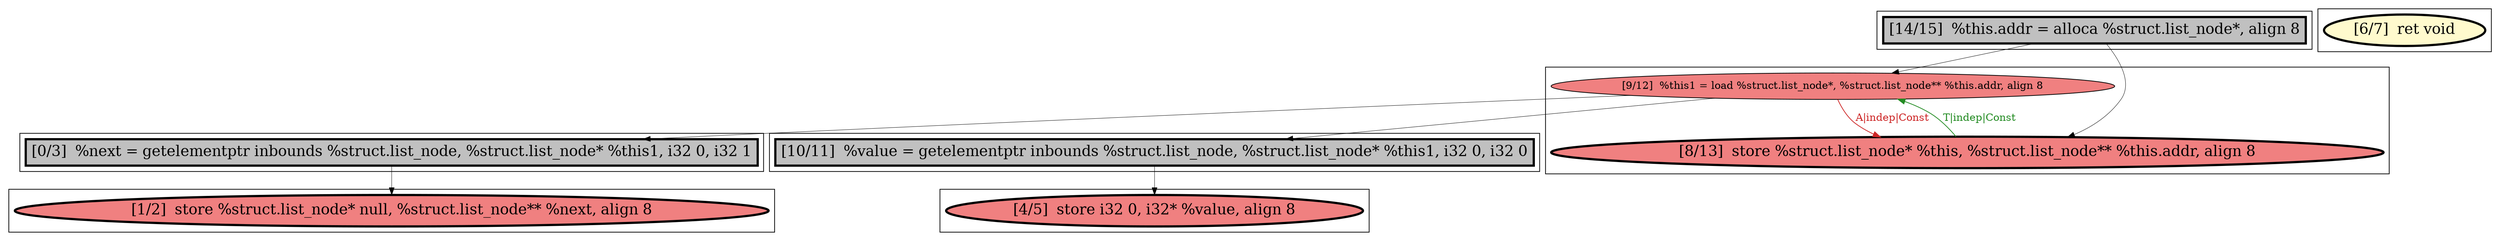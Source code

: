 
digraph G {



node341->node344 [style=solid,color=black,label="",penwidth=0.5,fontcolor=black ]
node344->node345 [style=solid,color=firebrick3,label="A|indep|Const",penwidth=1.0,fontcolor=firebrick3 ]
node341->node345 [style=solid,color=black,label="",penwidth=0.5,fontcolor=black ]
node344->node347 [style=solid,color=black,label="",penwidth=0.5,fontcolor=black ]
node347->node340 [style=solid,color=black,label="",penwidth=0.5,fontcolor=black ]
node344->node342 [style=solid,color=black,label="",penwidth=0.5,fontcolor=black ]
node345->node344 [style=solid,color=forestgreen,label="T|indep|Const",penwidth=1.0,fontcolor=forestgreen ]
node342->node343 [style=solid,color=black,label="",penwidth=0.5,fontcolor=black ]


subgraph cluster6 {


node347 [penwidth=3.0,fontsize=20,fillcolor=grey,label="[0/3]  %next = getelementptr inbounds %struct.list_node, %struct.list_node* %this1, i32 0, i32 1",shape=rectangle,style=filled ]



}

subgraph cluster0 {


node340 [penwidth=3.0,fontsize=20,fillcolor=lightcoral,label="[1/2]  store %struct.list_node* null, %struct.list_node** %next, align 8",shape=ellipse,style=filled ]



}

subgraph cluster5 {


node346 [penwidth=3.0,fontsize=20,fillcolor=lemonchiffon,label="[6/7]  ret void",shape=ellipse,style=filled ]



}

subgraph cluster1 {


node341 [penwidth=3.0,fontsize=20,fillcolor=grey,label="[14/15]  %this.addr = alloca %struct.list_node*, align 8",shape=rectangle,style=filled ]



}

subgraph cluster2 {


node342 [penwidth=3.0,fontsize=20,fillcolor=grey,label="[10/11]  %value = getelementptr inbounds %struct.list_node, %struct.list_node* %this1, i32 0, i32 0",shape=rectangle,style=filled ]



}

subgraph cluster3 {


node343 [penwidth=3.0,fontsize=20,fillcolor=lightcoral,label="[4/5]  store i32 0, i32* %value, align 8",shape=ellipse,style=filled ]



}

subgraph cluster4 {


node345 [penwidth=3.0,fontsize=20,fillcolor=lightcoral,label="[8/13]  store %struct.list_node* %this, %struct.list_node** %this.addr, align 8",shape=ellipse,style=filled ]
node344 [fillcolor=lightcoral,label="[9/12]  %this1 = load %struct.list_node*, %struct.list_node** %this.addr, align 8",shape=ellipse,style=filled ]



}

}
